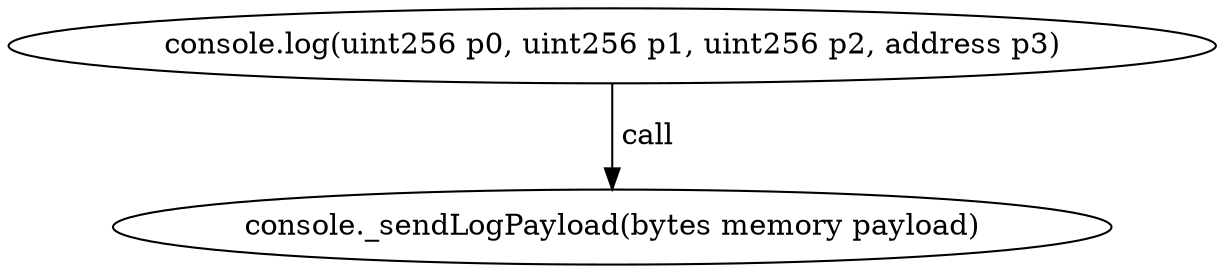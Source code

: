digraph "" {
	graph [bb="0,0,483.95,124.8"];
	node [label="\N"];
	"console.log(uint256 p0, uint256 p1, uint256 p2, address p3)"	 [height=0.5,
		pos="241.97,106.8",
		width=6.7215];
	"console._sendLogPayload(bytes memory payload)"	 [height=0.5,
		pos="241.97,18",
		width=5.7372];
	"console.log(uint256 p0, uint256 p1, uint256 p2, address p3)" -> "console._sendLogPayload(bytes memory payload)" [key=call,
	label=" call",
	lp="253.83,62.4",
	pos="e,241.97,36.072 241.97,88.401 241.97,76.295 241.97,60.208 241.97,46.467"];
}
digraph "" {
	graph [bb="0,0,483.95,124.8"];
	node [label="\N"];
	"console.log(uint256 p0, uint256 p1, uint256 p2, address p3)"	 [height=0.5,
		pos="241.97,106.8",
		width=6.7215];
	"console._sendLogPayload(bytes memory payload)"	 [height=0.5,
		pos="241.97,18",
		width=5.7372];
	"console.log(uint256 p0, uint256 p1, uint256 p2, address p3)" -> "console._sendLogPayload(bytes memory payload)" [key=call,
	label=" call",
	lp="253.83,62.4",
	pos="e,241.97,36.072 241.97,88.401 241.97,76.295 241.97,60.208 241.97,46.467"];
}
